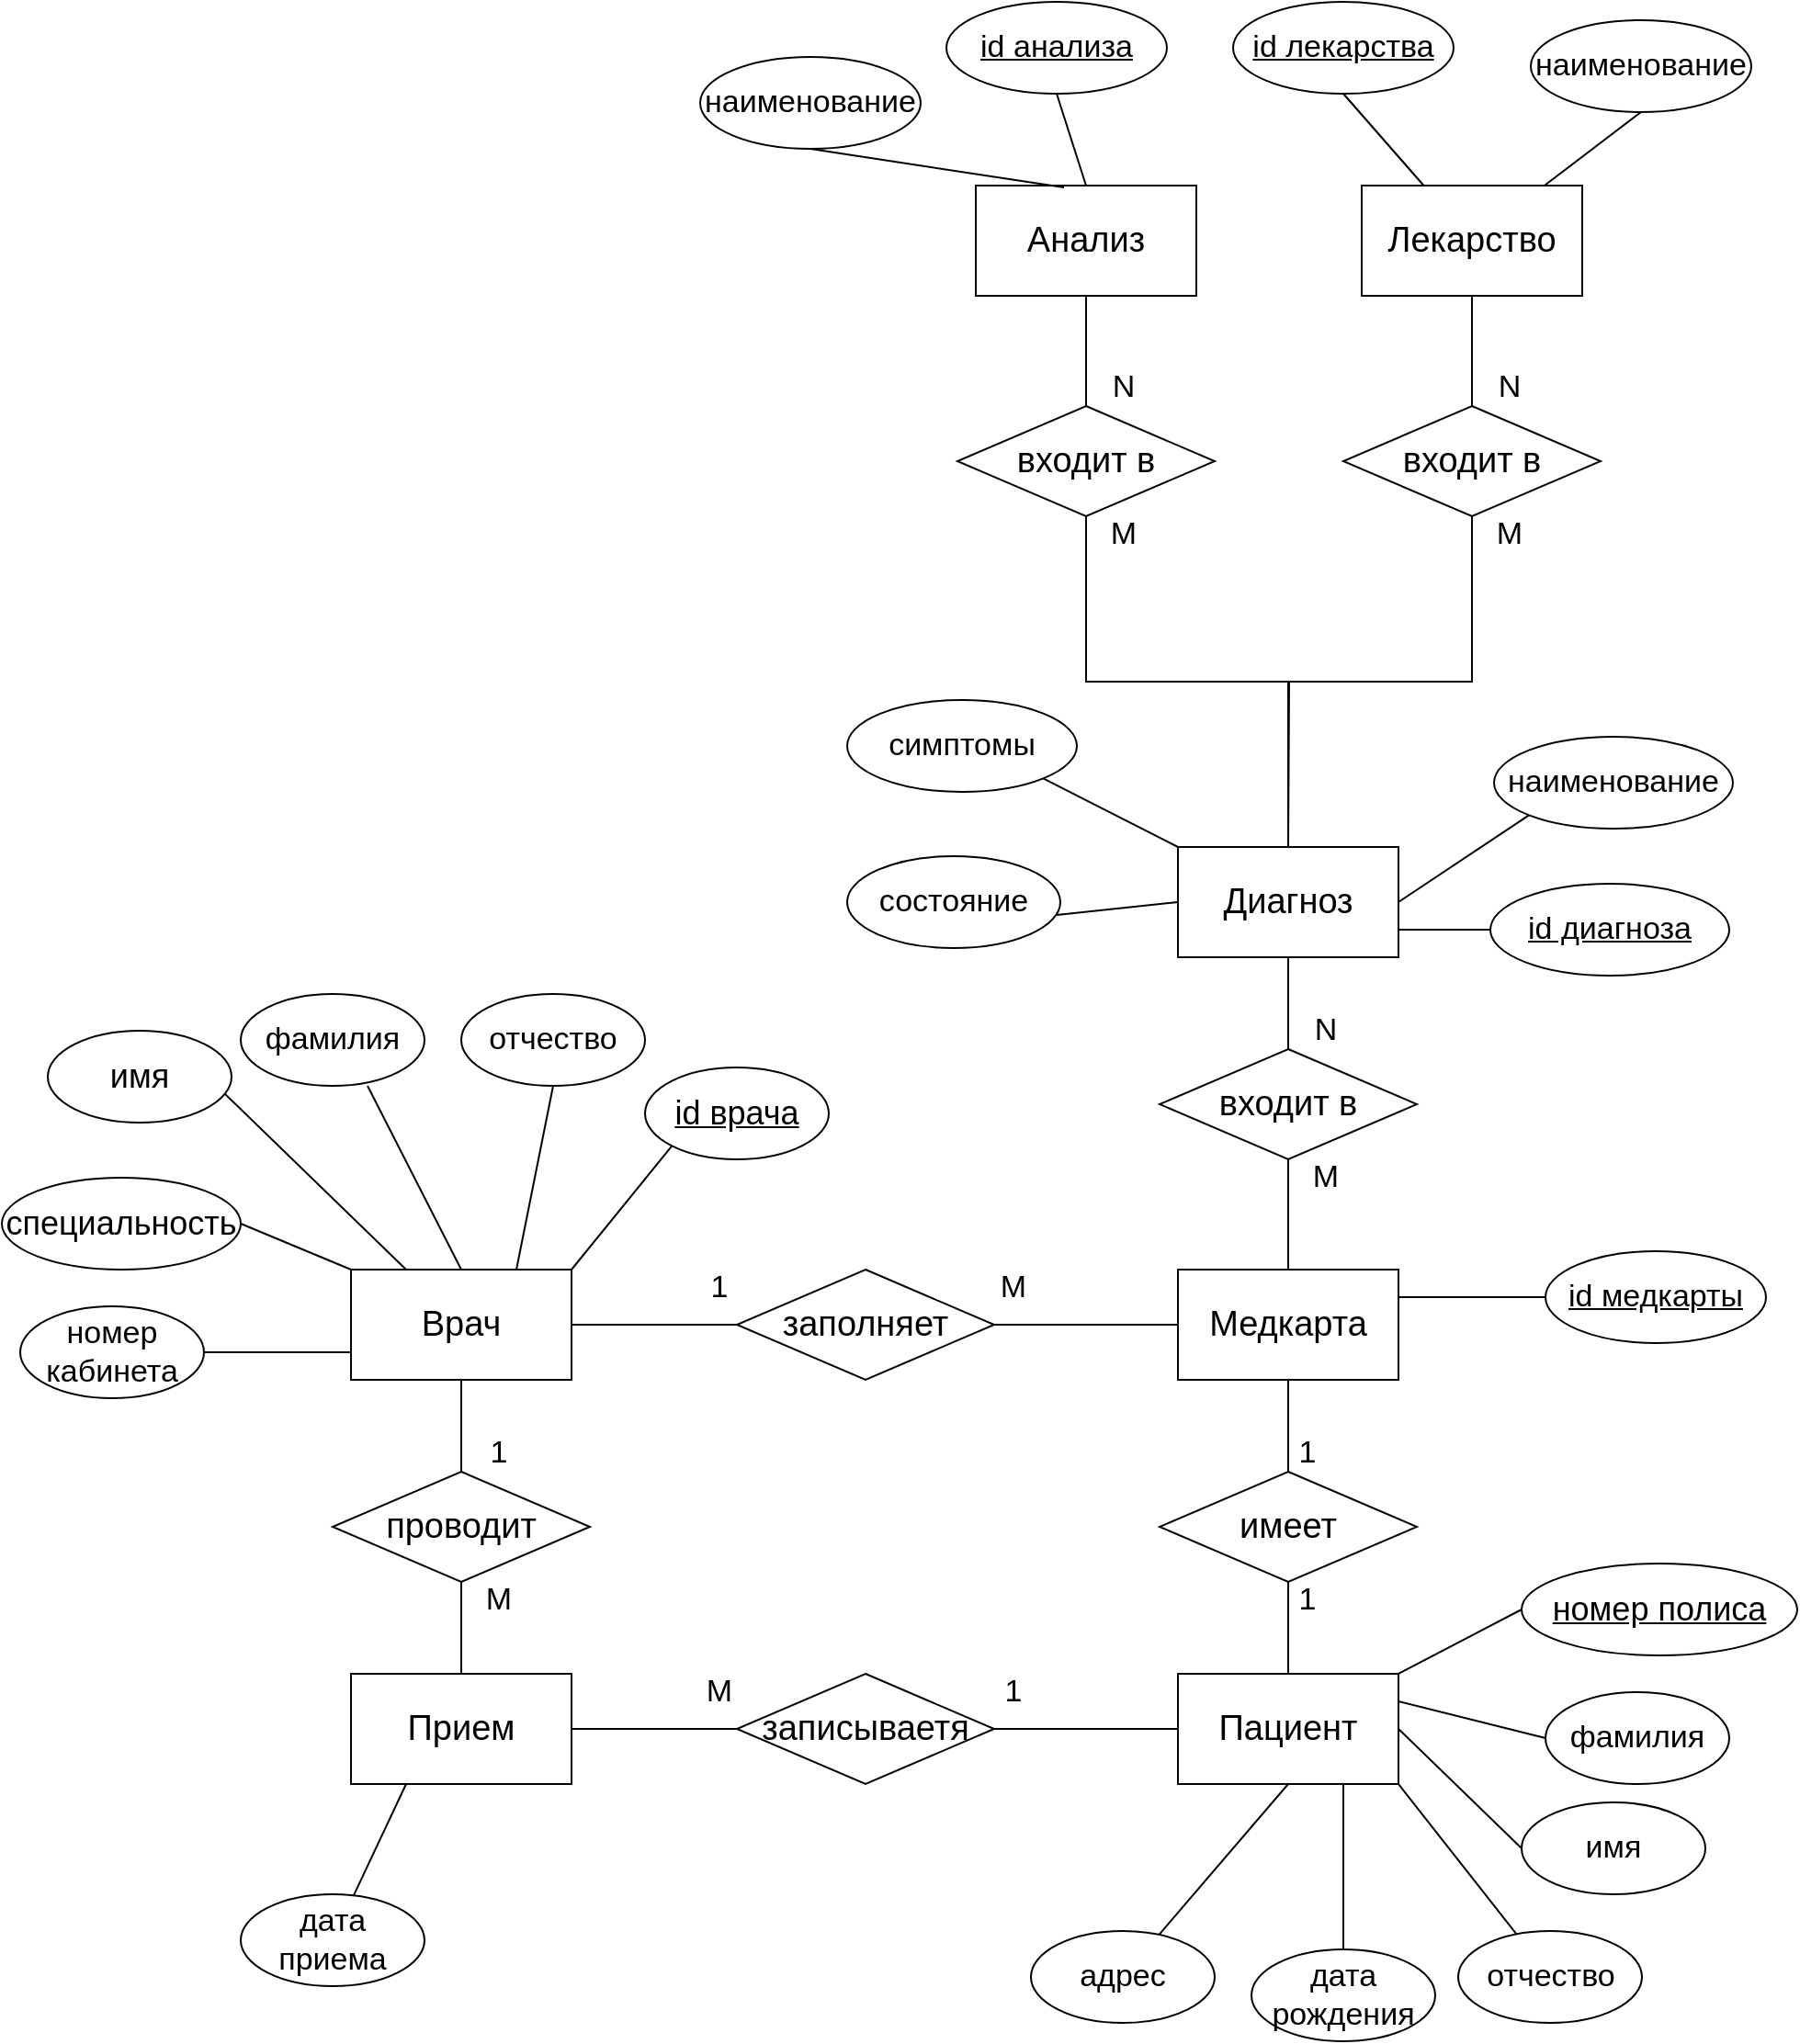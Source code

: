 <mxfile version="19.0.3" type="github">
  <diagram id="A-bD-lrb0nkUmP1ru2k7" name="Page-1">
    <mxGraphModel dx="1609" dy="1818" grid="1" gridSize="10" guides="1" tooltips="1" connect="1" arrows="1" fold="1" page="1" pageScale="1" pageWidth="827" pageHeight="1169" math="0" shadow="0">
      <root>
        <mxCell id="0" />
        <mxCell id="1" parent="0" />
        <mxCell id="VRgXYeL4SBqcp2DiVpUN-22" style="rounded=0;orthogonalLoop=1;jettySize=auto;html=1;exitX=0;exitY=0.75;exitDx=0;exitDy=0;entryX=1;entryY=0.5;entryDx=0;entryDy=0;fontSize=17;endArrow=none;endFill=0;" parent="1" source="VRgXYeL4SBqcp2DiVpUN-1" target="VRgXYeL4SBqcp2DiVpUN-20" edge="1">
          <mxGeometry relative="1" as="geometry" />
        </mxCell>
        <mxCell id="VRgXYeL4SBqcp2DiVpUN-23" style="edgeStyle=none;rounded=0;orthogonalLoop=1;jettySize=auto;html=1;exitX=0;exitY=0;exitDx=0;exitDy=0;entryX=1;entryY=0.5;entryDx=0;entryDy=0;fontSize=17;endArrow=none;endFill=0;" parent="1" source="VRgXYeL4SBqcp2DiVpUN-1" target="VRgXYeL4SBqcp2DiVpUN-21" edge="1">
          <mxGeometry relative="1" as="geometry" />
        </mxCell>
        <mxCell id="VRgXYeL4SBqcp2DiVpUN-24" style="edgeStyle=none;rounded=0;orthogonalLoop=1;jettySize=auto;html=1;exitX=0.25;exitY=0;exitDx=0;exitDy=0;entryX=0.96;entryY=0.68;entryDx=0;entryDy=0;entryPerimeter=0;fontSize=17;endArrow=none;endFill=0;" parent="1" source="VRgXYeL4SBqcp2DiVpUN-1" target="VRgXYeL4SBqcp2DiVpUN-18" edge="1">
          <mxGeometry relative="1" as="geometry" />
        </mxCell>
        <mxCell id="VRgXYeL4SBqcp2DiVpUN-25" style="edgeStyle=none;rounded=0;orthogonalLoop=1;jettySize=auto;html=1;exitX=0.5;exitY=0;exitDx=0;exitDy=0;entryX=0.69;entryY=1;entryDx=0;entryDy=0;entryPerimeter=0;fontSize=17;endArrow=none;endFill=0;" parent="1" source="VRgXYeL4SBqcp2DiVpUN-1" target="VRgXYeL4SBqcp2DiVpUN-17" edge="1">
          <mxGeometry relative="1" as="geometry" />
        </mxCell>
        <mxCell id="VRgXYeL4SBqcp2DiVpUN-26" style="edgeStyle=none;rounded=0;orthogonalLoop=1;jettySize=auto;html=1;exitX=0.75;exitY=0;exitDx=0;exitDy=0;entryX=0.5;entryY=1;entryDx=0;entryDy=0;fontSize=17;endArrow=none;endFill=0;" parent="1" source="VRgXYeL4SBqcp2DiVpUN-1" target="VRgXYeL4SBqcp2DiVpUN-19" edge="1">
          <mxGeometry relative="1" as="geometry" />
        </mxCell>
        <mxCell id="VRgXYeL4SBqcp2DiVpUN-1" value="&lt;font style=&quot;font-size: 19px;&quot;&gt;Врач&lt;/font&gt;" style="rounded=0;whiteSpace=wrap;html=1;fontSize=19;" parent="1" vertex="1">
          <mxGeometry x="90" y="120" width="120" height="60" as="geometry" />
        </mxCell>
        <mxCell id="VRgXYeL4SBqcp2DiVpUN-11" value="1" style="edgeStyle=orthogonalEdgeStyle;rounded=0;orthogonalLoop=1;jettySize=auto;html=1;exitX=0.5;exitY=1;exitDx=0;exitDy=0;fontSize=17;endArrow=none;endFill=0;" parent="1" source="VRgXYeL4SBqcp2DiVpUN-2" target="VRgXYeL4SBqcp2DiVpUN-6" edge="1">
          <mxGeometry x="0.6" y="10" relative="1" as="geometry">
            <mxPoint as="offset" />
          </mxGeometry>
        </mxCell>
        <mxCell id="VRgXYeL4SBqcp2DiVpUN-32" style="edgeStyle=none;rounded=0;orthogonalLoop=1;jettySize=auto;html=1;exitX=1;exitY=0.25;exitDx=0;exitDy=0;entryX=0;entryY=0.5;entryDx=0;entryDy=0;fontSize=17;endArrow=none;endFill=0;" parent="1" source="VRgXYeL4SBqcp2DiVpUN-2" target="VRgXYeL4SBqcp2DiVpUN-29" edge="1">
          <mxGeometry relative="1" as="geometry" />
        </mxCell>
        <mxCell id="VRgXYeL4SBqcp2DiVpUN-2" value="&lt;font style=&quot;font-size: 19px;&quot;&gt;Медкарта&lt;/font&gt;" style="rounded=0;whiteSpace=wrap;html=1;fontSize=19;" parent="1" vertex="1">
          <mxGeometry x="540" y="120" width="120" height="60" as="geometry" />
        </mxCell>
        <mxCell id="VRgXYeL4SBqcp2DiVpUN-13" value="1" style="edgeStyle=orthogonalEdgeStyle;rounded=0;orthogonalLoop=1;jettySize=auto;html=1;exitX=0;exitY=0.5;exitDx=0;exitDy=0;entryX=1;entryY=0.5;entryDx=0;entryDy=0;fontSize=17;endArrow=none;endFill=0;" parent="1" source="VRgXYeL4SBqcp2DiVpUN-3" target="VRgXYeL4SBqcp2DiVpUN-7" edge="1">
          <mxGeometry x="0.8" y="-20" relative="1" as="geometry">
            <mxPoint as="offset" />
          </mxGeometry>
        </mxCell>
        <mxCell id="VRgXYeL4SBqcp2DiVpUN-39" style="edgeStyle=none;rounded=0;orthogonalLoop=1;jettySize=auto;html=1;exitX=1;exitY=0.25;exitDx=0;exitDy=0;entryX=0;entryY=0.5;entryDx=0;entryDy=0;fontSize=17;endArrow=none;endFill=0;" parent="1" source="VRgXYeL4SBqcp2DiVpUN-3" target="VRgXYeL4SBqcp2DiVpUN-34" edge="1">
          <mxGeometry relative="1" as="geometry" />
        </mxCell>
        <mxCell id="VRgXYeL4SBqcp2DiVpUN-40" style="edgeStyle=none;rounded=0;orthogonalLoop=1;jettySize=auto;html=1;exitX=1;exitY=0.5;exitDx=0;exitDy=0;entryX=0;entryY=0.5;entryDx=0;entryDy=0;fontSize=17;endArrow=none;endFill=0;" parent="1" source="VRgXYeL4SBqcp2DiVpUN-3" target="VRgXYeL4SBqcp2DiVpUN-35" edge="1">
          <mxGeometry relative="1" as="geometry" />
        </mxCell>
        <mxCell id="VRgXYeL4SBqcp2DiVpUN-41" style="edgeStyle=none;rounded=0;orthogonalLoop=1;jettySize=auto;html=1;exitX=1;exitY=1;exitDx=0;exitDy=0;fontSize=17;endArrow=none;endFill=0;" parent="1" source="VRgXYeL4SBqcp2DiVpUN-3" target="VRgXYeL4SBqcp2DiVpUN-36" edge="1">
          <mxGeometry relative="1" as="geometry" />
        </mxCell>
        <mxCell id="VRgXYeL4SBqcp2DiVpUN-42" style="edgeStyle=none;rounded=0;orthogonalLoop=1;jettySize=auto;html=1;exitX=0.75;exitY=1;exitDx=0;exitDy=0;entryX=0.5;entryY=0;entryDx=0;entryDy=0;fontSize=17;endArrow=none;endFill=0;" parent="1" source="VRgXYeL4SBqcp2DiVpUN-3" target="VRgXYeL4SBqcp2DiVpUN-38" edge="1">
          <mxGeometry relative="1" as="geometry" />
        </mxCell>
        <mxCell id="VRgXYeL4SBqcp2DiVpUN-43" style="edgeStyle=none;rounded=0;orthogonalLoop=1;jettySize=auto;html=1;exitX=0.5;exitY=1;exitDx=0;exitDy=0;fontSize=17;endArrow=none;endFill=0;" parent="1" source="VRgXYeL4SBqcp2DiVpUN-3" target="VRgXYeL4SBqcp2DiVpUN-37" edge="1">
          <mxGeometry relative="1" as="geometry" />
        </mxCell>
        <mxCell id="VRgXYeL4SBqcp2DiVpUN-3" value="&lt;font style=&quot;font-size: 19px;&quot;&gt;Пациент&lt;/font&gt;" style="rounded=0;whiteSpace=wrap;html=1;fontSize=19;" parent="1" vertex="1">
          <mxGeometry x="540" y="340" width="120" height="60" as="geometry" />
        </mxCell>
        <mxCell id="VRgXYeL4SBqcp2DiVpUN-15" value="M" style="edgeStyle=orthogonalEdgeStyle;rounded=0;orthogonalLoop=1;jettySize=auto;html=1;exitX=0.5;exitY=0;exitDx=0;exitDy=0;fontSize=17;endArrow=none;endFill=0;entryX=0.5;entryY=1;entryDx=0;entryDy=0;" parent="1" source="VRgXYeL4SBqcp2DiVpUN-4" target="VRgXYeL4SBqcp2DiVpUN-8" edge="1">
          <mxGeometry x="0.6" y="-20" relative="1" as="geometry">
            <mxPoint x="140" y="300" as="targetPoint" />
            <mxPoint as="offset" />
          </mxGeometry>
        </mxCell>
        <mxCell id="VRgXYeL4SBqcp2DiVpUN-46" style="edgeStyle=none;rounded=0;orthogonalLoop=1;jettySize=auto;html=1;exitX=0.25;exitY=1;exitDx=0;exitDy=0;fontSize=17;endArrow=none;endFill=0;" parent="1" source="VRgXYeL4SBqcp2DiVpUN-4" target="VRgXYeL4SBqcp2DiVpUN-44" edge="1">
          <mxGeometry relative="1" as="geometry" />
        </mxCell>
        <mxCell id="VRgXYeL4SBqcp2DiVpUN-4" value="&lt;font style=&quot;font-size: 19px;&quot;&gt;Прием&lt;/font&gt;" style="rounded=0;whiteSpace=wrap;html=1;fontSize=19;" parent="1" vertex="1">
          <mxGeometry x="90" y="340" width="120" height="60" as="geometry" />
        </mxCell>
        <mxCell id="VRgXYeL4SBqcp2DiVpUN-10" value="M" style="edgeStyle=orthogonalEdgeStyle;rounded=0;orthogonalLoop=1;jettySize=auto;html=1;exitX=1;exitY=0.5;exitDx=0;exitDy=0;entryX=0;entryY=0.5;entryDx=0;entryDy=0;fontSize=17;endArrow=none;endFill=0;" parent="1" source="VRgXYeL4SBqcp2DiVpUN-5" target="VRgXYeL4SBqcp2DiVpUN-2" edge="1">
          <mxGeometry x="-0.8" y="20" relative="1" as="geometry">
            <Array as="points">
              <mxPoint x="490" y="150" />
              <mxPoint x="490" y="150" />
            </Array>
            <mxPoint as="offset" />
          </mxGeometry>
        </mxCell>
        <mxCell id="VRgXYeL4SBqcp2DiVpUN-5" value="заполняет" style="rhombus;whiteSpace=wrap;html=1;fontSize=19;" parent="1" vertex="1">
          <mxGeometry x="300" y="120" width="140" height="60" as="geometry" />
        </mxCell>
        <mxCell id="VRgXYeL4SBqcp2DiVpUN-12" value="1" style="edgeStyle=orthogonalEdgeStyle;rounded=0;orthogonalLoop=1;jettySize=auto;html=1;exitX=0.5;exitY=1;exitDx=0;exitDy=0;entryX=0.5;entryY=0;entryDx=0;entryDy=0;fontSize=17;endArrow=none;endFill=0;" parent="1" source="VRgXYeL4SBqcp2DiVpUN-6" target="VRgXYeL4SBqcp2DiVpUN-3" edge="1">
          <mxGeometry x="-0.6" y="10" relative="1" as="geometry">
            <mxPoint as="offset" />
          </mxGeometry>
        </mxCell>
        <mxCell id="VRgXYeL4SBqcp2DiVpUN-6" value="имеет" style="rhombus;whiteSpace=wrap;html=1;fontSize=19;" parent="1" vertex="1">
          <mxGeometry x="530" y="230" width="140" height="60" as="geometry" />
        </mxCell>
        <mxCell id="VRgXYeL4SBqcp2DiVpUN-14" value="M" style="edgeStyle=orthogonalEdgeStyle;rounded=0;orthogonalLoop=1;jettySize=auto;html=1;exitX=0;exitY=0.5;exitDx=0;exitDy=0;entryX=1;entryY=0.5;entryDx=0;entryDy=0;fontSize=17;endArrow=none;endFill=0;" parent="1" source="VRgXYeL4SBqcp2DiVpUN-7" target="VRgXYeL4SBqcp2DiVpUN-4" edge="1">
          <mxGeometry x="-0.778" y="-20" relative="1" as="geometry">
            <mxPoint as="offset" />
          </mxGeometry>
        </mxCell>
        <mxCell id="VRgXYeL4SBqcp2DiVpUN-7" value="записываетя" style="rhombus;whiteSpace=wrap;html=1;fontSize=19;" parent="1" vertex="1">
          <mxGeometry x="300" y="340" width="140" height="60" as="geometry" />
        </mxCell>
        <mxCell id="VRgXYeL4SBqcp2DiVpUN-16" value="1" style="edgeStyle=orthogonalEdgeStyle;rounded=0;orthogonalLoop=1;jettySize=auto;html=1;exitX=0.5;exitY=0;exitDx=0;exitDy=0;entryX=0.5;entryY=1;entryDx=0;entryDy=0;fontSize=17;endArrow=none;endFill=0;" parent="1" source="VRgXYeL4SBqcp2DiVpUN-8" target="VRgXYeL4SBqcp2DiVpUN-1" edge="1">
          <mxGeometry x="-0.6" y="-20" relative="1" as="geometry">
            <mxPoint as="offset" />
          </mxGeometry>
        </mxCell>
        <mxCell id="VRgXYeL4SBqcp2DiVpUN-8" value="&lt;font style=&quot;font-size: 19px;&quot;&gt;проводит&lt;/font&gt;" style="rhombus;whiteSpace=wrap;html=1;fontSize=19;" parent="1" vertex="1">
          <mxGeometry x="80" y="230" width="140" height="60" as="geometry" />
        </mxCell>
        <mxCell id="VRgXYeL4SBqcp2DiVpUN-9" value="1" style="endArrow=none;html=1;rounded=0;fontSize=17;exitX=1;exitY=0.5;exitDx=0;exitDy=0;entryX=0;entryY=0.5;entryDx=0;entryDy=0;" parent="1" source="VRgXYeL4SBqcp2DiVpUN-1" target="VRgXYeL4SBqcp2DiVpUN-5" edge="1">
          <mxGeometry x="0.778" y="20" width="50" height="50" relative="1" as="geometry">
            <mxPoint x="280" y="280" as="sourcePoint" />
            <mxPoint x="330" y="230" as="targetPoint" />
            <Array as="points">
              <mxPoint x="270" y="150" />
            </Array>
            <mxPoint as="offset" />
          </mxGeometry>
        </mxCell>
        <mxCell id="VRgXYeL4SBqcp2DiVpUN-17" value="фамилия" style="ellipse;whiteSpace=wrap;html=1;fontSize=17;" parent="1" vertex="1">
          <mxGeometry x="30" y="-30" width="100" height="50" as="geometry" />
        </mxCell>
        <mxCell id="VRgXYeL4SBqcp2DiVpUN-18" value="имя" style="ellipse;whiteSpace=wrap;html=1;fontSize=18;" parent="1" vertex="1">
          <mxGeometry x="-75" y="-10" width="100" height="50" as="geometry" />
        </mxCell>
        <mxCell id="VRgXYeL4SBqcp2DiVpUN-19" value="отчество" style="ellipse;whiteSpace=wrap;html=1;fontSize=17;" parent="1" vertex="1">
          <mxGeometry x="150" y="-30" width="100" height="50" as="geometry" />
        </mxCell>
        <mxCell id="VRgXYeL4SBqcp2DiVpUN-20" value="номер кабинета" style="ellipse;whiteSpace=wrap;html=1;fontSize=17;" parent="1" vertex="1">
          <mxGeometry x="-90" y="140" width="100" height="50" as="geometry" />
        </mxCell>
        <mxCell id="VRgXYeL4SBqcp2DiVpUN-21" value="специальность" style="ellipse;whiteSpace=wrap;html=1;fontSize=18;" parent="1" vertex="1">
          <mxGeometry x="-100" y="70" width="130" height="50" as="geometry" />
        </mxCell>
        <mxCell id="VRgXYeL4SBqcp2DiVpUN-29" value="&lt;u&gt;id медкарты&lt;/u&gt;" style="ellipse;whiteSpace=wrap;html=1;fontSize=17;" parent="1" vertex="1">
          <mxGeometry x="740" y="110" width="120" height="50" as="geometry" />
        </mxCell>
        <mxCell id="VRgXYeL4SBqcp2DiVpUN-34" value="фамилия" style="ellipse;whiteSpace=wrap;html=1;fontSize=17;" parent="1" vertex="1">
          <mxGeometry x="740" y="350" width="100" height="50" as="geometry" />
        </mxCell>
        <mxCell id="VRgXYeL4SBqcp2DiVpUN-35" value="имя" style="ellipse;whiteSpace=wrap;html=1;fontSize=17;" parent="1" vertex="1">
          <mxGeometry x="727" y="410" width="100" height="50" as="geometry" />
        </mxCell>
        <mxCell id="VRgXYeL4SBqcp2DiVpUN-36" value="отчество" style="ellipse;whiteSpace=wrap;html=1;fontSize=17;" parent="1" vertex="1">
          <mxGeometry x="692.5" y="480" width="100" height="50" as="geometry" />
        </mxCell>
        <mxCell id="VRgXYeL4SBqcp2DiVpUN-37" value="адрес" style="ellipse;whiteSpace=wrap;html=1;fontSize=17;" parent="1" vertex="1">
          <mxGeometry x="460" y="480" width="100" height="50" as="geometry" />
        </mxCell>
        <mxCell id="VRgXYeL4SBqcp2DiVpUN-38" value="дата рождения" style="ellipse;whiteSpace=wrap;html=1;fontSize=17;" parent="1" vertex="1">
          <mxGeometry x="580" y="490" width="100" height="50" as="geometry" />
        </mxCell>
        <mxCell id="VRgXYeL4SBqcp2DiVpUN-44" value="дата приема" style="ellipse;whiteSpace=wrap;html=1;fontSize=17;" parent="1" vertex="1">
          <mxGeometry x="30" y="460" width="100" height="50" as="geometry" />
        </mxCell>
        <mxCell id="joG3ZNDjvbhKYUcJIZpY-2" value="входит в" style="rhombus;whiteSpace=wrap;html=1;fontSize=19;" vertex="1" parent="1">
          <mxGeometry x="530" width="140" height="60" as="geometry" />
        </mxCell>
        <mxCell id="joG3ZNDjvbhKYUcJIZpY-5" value="&lt;span style=&quot;font-size: 17px;&quot;&gt;N&lt;br&gt;&lt;/span&gt;" style="edgeStyle=orthogonalEdgeStyle;rounded=0;orthogonalLoop=1;jettySize=auto;html=1;exitX=0.5;exitY=1;exitDx=0;exitDy=0;entryX=0.5;entryY=0;entryDx=0;entryDy=0;endArrow=none;endFill=0;" edge="1" parent="1" source="joG3ZNDjvbhKYUcJIZpY-4" target="joG3ZNDjvbhKYUcJIZpY-2">
          <mxGeometry x="0.6" y="20" relative="1" as="geometry">
            <mxPoint as="offset" />
          </mxGeometry>
        </mxCell>
        <mxCell id="joG3ZNDjvbhKYUcJIZpY-15" style="rounded=0;orthogonalLoop=1;jettySize=auto;html=1;exitX=0;exitY=0.5;exitDx=0;exitDy=0;entryX=0.983;entryY=0.64;entryDx=0;entryDy=0;entryPerimeter=0;fontSize=17;endArrow=none;endFill=0;" edge="1" parent="1" source="joG3ZNDjvbhKYUcJIZpY-4" target="joG3ZNDjvbhKYUcJIZpY-14">
          <mxGeometry relative="1" as="geometry" />
        </mxCell>
        <mxCell id="joG3ZNDjvbhKYUcJIZpY-4" value="Диагноз" style="rounded=0;whiteSpace=wrap;html=1;fontSize=19;" vertex="1" parent="1">
          <mxGeometry x="540" y="-110" width="120" height="60" as="geometry" />
        </mxCell>
        <mxCell id="joG3ZNDjvbhKYUcJIZpY-7" value="M" style="edgeStyle=orthogonalEdgeStyle;rounded=0;orthogonalLoop=1;jettySize=auto;html=1;entryX=0.5;entryY=0;entryDx=0;entryDy=0;fontSize=17;endArrow=none;endFill=0;exitX=0.5;exitY=1;exitDx=0;exitDy=0;" edge="1" parent="1" source="joG3ZNDjvbhKYUcJIZpY-2" target="VRgXYeL4SBqcp2DiVpUN-2">
          <mxGeometry x="-0.667" y="20" relative="1" as="geometry">
            <Array as="points">
              <mxPoint x="600" y="80" />
              <mxPoint x="600" y="80" />
            </Array>
            <mxPoint as="offset" />
            <mxPoint x="750" y="60" as="sourcePoint" />
            <mxPoint x="510" y="40" as="targetPoint" />
          </mxGeometry>
        </mxCell>
        <mxCell id="joG3ZNDjvbhKYUcJIZpY-20" style="edgeStyle=none;rounded=0;orthogonalLoop=1;jettySize=auto;html=1;exitX=0;exitY=1;exitDx=0;exitDy=0;entryX=1;entryY=0.5;entryDx=0;entryDy=0;fontSize=17;endArrow=none;endFill=0;" edge="1" parent="1" source="joG3ZNDjvbhKYUcJIZpY-8" target="joG3ZNDjvbhKYUcJIZpY-4">
          <mxGeometry relative="1" as="geometry" />
        </mxCell>
        <mxCell id="joG3ZNDjvbhKYUcJIZpY-8" value="наименование" style="ellipse;whiteSpace=wrap;html=1;fontSize=17;" vertex="1" parent="1">
          <mxGeometry x="712" y="-170" width="130" height="50" as="geometry" />
        </mxCell>
        <mxCell id="joG3ZNDjvbhKYUcJIZpY-19" style="edgeStyle=none;rounded=0;orthogonalLoop=1;jettySize=auto;html=1;exitX=1;exitY=1;exitDx=0;exitDy=0;entryX=0;entryY=0;entryDx=0;entryDy=0;fontSize=17;endArrow=none;endFill=0;" edge="1" parent="1" source="joG3ZNDjvbhKYUcJIZpY-9" target="joG3ZNDjvbhKYUcJIZpY-4">
          <mxGeometry relative="1" as="geometry" />
        </mxCell>
        <mxCell id="joG3ZNDjvbhKYUcJIZpY-9" value="симптомы" style="ellipse;whiteSpace=wrap;html=1;fontSize=17;" vertex="1" parent="1">
          <mxGeometry x="360" y="-190" width="125" height="50" as="geometry" />
        </mxCell>
        <mxCell id="joG3ZNDjvbhKYUcJIZpY-14" value="состояние" style="ellipse;whiteSpace=wrap;html=1;fontSize=17;" vertex="1" parent="1">
          <mxGeometry x="360" y="-105" width="116" height="50" as="geometry" />
        </mxCell>
        <mxCell id="joG3ZNDjvbhKYUcJIZpY-22" style="edgeStyle=none;rounded=0;orthogonalLoop=1;jettySize=auto;html=1;exitX=0;exitY=0.5;exitDx=0;exitDy=0;entryX=1;entryY=0;entryDx=0;entryDy=0;fontSize=17;endArrow=none;endFill=0;" edge="1" parent="1" source="joG3ZNDjvbhKYUcJIZpY-21" target="VRgXYeL4SBqcp2DiVpUN-3">
          <mxGeometry relative="1" as="geometry" />
        </mxCell>
        <mxCell id="joG3ZNDjvbhKYUcJIZpY-21" value="&lt;u style=&quot;&quot;&gt;номер полиса&lt;/u&gt;" style="ellipse;whiteSpace=wrap;html=1;fontSize=18;" vertex="1" parent="1">
          <mxGeometry x="727" y="280" width="150" height="50" as="geometry" />
        </mxCell>
        <mxCell id="joG3ZNDjvbhKYUcJIZpY-24" style="edgeStyle=none;rounded=0;orthogonalLoop=1;jettySize=auto;html=1;exitX=0;exitY=1;exitDx=0;exitDy=0;entryX=1;entryY=0;entryDx=0;entryDy=0;fontSize=17;endArrow=none;endFill=0;" edge="1" parent="1" source="joG3ZNDjvbhKYUcJIZpY-23" target="VRgXYeL4SBqcp2DiVpUN-1">
          <mxGeometry relative="1" as="geometry" />
        </mxCell>
        <mxCell id="joG3ZNDjvbhKYUcJIZpY-23" value="&lt;u&gt;id врача&lt;/u&gt;" style="ellipse;whiteSpace=wrap;html=1;fontSize=18;" vertex="1" parent="1">
          <mxGeometry x="250" y="10" width="100" height="50" as="geometry" />
        </mxCell>
        <mxCell id="joG3ZNDjvbhKYUcJIZpY-26" style="edgeStyle=none;rounded=0;orthogonalLoop=1;jettySize=auto;html=1;exitX=0;exitY=0.5;exitDx=0;exitDy=0;entryX=1;entryY=0.75;entryDx=0;entryDy=0;fontSize=17;endArrow=none;endFill=0;" edge="1" parent="1" source="joG3ZNDjvbhKYUcJIZpY-25" target="joG3ZNDjvbhKYUcJIZpY-4">
          <mxGeometry relative="1" as="geometry" />
        </mxCell>
        <mxCell id="joG3ZNDjvbhKYUcJIZpY-25" value="&lt;u&gt;id диагноза&lt;/u&gt;" style="ellipse;whiteSpace=wrap;html=1;fontSize=17;" vertex="1" parent="1">
          <mxGeometry x="710" y="-90" width="130" height="50" as="geometry" />
        </mxCell>
        <mxCell id="joG3ZNDjvbhKYUcJIZpY-34" style="edgeStyle=orthogonalEdgeStyle;rounded=0;orthogonalLoop=1;jettySize=auto;html=1;exitX=0.5;exitY=1;exitDx=0;exitDy=0;entryX=0.5;entryY=0;entryDx=0;entryDy=0;fontSize=17;endArrow=none;endFill=0;" edge="1" parent="1" source="joG3ZNDjvbhKYUcJIZpY-27" target="joG3ZNDjvbhKYUcJIZpY-4">
          <mxGeometry relative="1" as="geometry" />
        </mxCell>
        <mxCell id="joG3ZNDjvbhKYUcJIZpY-45" value="M" style="edgeLabel;html=1;align=center;verticalAlign=middle;resizable=0;points=[];fontSize=17;" vertex="1" connectable="0" parent="joG3ZNDjvbhKYUcJIZpY-34">
          <mxGeometry x="-0.836" y="1" relative="1" as="geometry">
            <mxPoint x="19" y="-13" as="offset" />
          </mxGeometry>
        </mxCell>
        <mxCell id="joG3ZNDjvbhKYUcJIZpY-27" value="входит в" style="rhombus;whiteSpace=wrap;html=1;fontSize=19;" vertex="1" parent="1">
          <mxGeometry x="630" y="-350" width="140" height="60" as="geometry" />
        </mxCell>
        <mxCell id="joG3ZNDjvbhKYUcJIZpY-35" style="edgeStyle=orthogonalEdgeStyle;rounded=0;orthogonalLoop=1;jettySize=auto;html=1;exitX=0.5;exitY=1;exitDx=0;exitDy=0;fontSize=17;endArrow=none;endFill=0;" edge="1" parent="1" source="joG3ZNDjvbhKYUcJIZpY-28">
          <mxGeometry relative="1" as="geometry">
            <mxPoint x="600" y="-110" as="targetPoint" />
          </mxGeometry>
        </mxCell>
        <mxCell id="joG3ZNDjvbhKYUcJIZpY-44" value="M" style="edgeLabel;html=1;align=center;verticalAlign=middle;resizable=0;points=[];fontSize=17;" vertex="1" connectable="0" parent="joG3ZNDjvbhKYUcJIZpY-35">
          <mxGeometry x="-0.835" relative="1" as="geometry">
            <mxPoint x="20" y="-14" as="offset" />
          </mxGeometry>
        </mxCell>
        <mxCell id="joG3ZNDjvbhKYUcJIZpY-28" value="входит в" style="rhombus;whiteSpace=wrap;html=1;fontSize=19;" vertex="1" parent="1">
          <mxGeometry x="420" y="-350" width="140" height="60" as="geometry" />
        </mxCell>
        <mxCell id="joG3ZNDjvbhKYUcJIZpY-33" value="N" style="edgeStyle=none;rounded=0;orthogonalLoop=1;jettySize=auto;html=1;exitX=0.5;exitY=1;exitDx=0;exitDy=0;entryX=0.5;entryY=0;entryDx=0;entryDy=0;fontSize=17;endArrow=none;endFill=0;" edge="1" parent="1" source="joG3ZNDjvbhKYUcJIZpY-30" target="joG3ZNDjvbhKYUcJIZpY-28">
          <mxGeometry x="0.667" y="20" relative="1" as="geometry">
            <mxPoint as="offset" />
          </mxGeometry>
        </mxCell>
        <mxCell id="joG3ZNDjvbhKYUcJIZpY-30" value="Анализ" style="rounded=0;whiteSpace=wrap;html=1;fontSize=19;" vertex="1" parent="1">
          <mxGeometry x="430" y="-470" width="120" height="60" as="geometry" />
        </mxCell>
        <mxCell id="joG3ZNDjvbhKYUcJIZpY-32" value="N" style="edgeStyle=none;rounded=0;orthogonalLoop=1;jettySize=auto;html=1;exitX=0.5;exitY=1;exitDx=0;exitDy=0;entryX=0.5;entryY=0;entryDx=0;entryDy=0;fontSize=17;endArrow=none;endFill=0;" edge="1" parent="1" source="joG3ZNDjvbhKYUcJIZpY-31" target="joG3ZNDjvbhKYUcJIZpY-27">
          <mxGeometry x="0.667" y="20" relative="1" as="geometry">
            <mxPoint as="offset" />
          </mxGeometry>
        </mxCell>
        <mxCell id="joG3ZNDjvbhKYUcJIZpY-31" value="Лекарство" style="rounded=0;whiteSpace=wrap;html=1;fontSize=19;" vertex="1" parent="1">
          <mxGeometry x="640" y="-470" width="120" height="60" as="geometry" />
        </mxCell>
        <mxCell id="joG3ZNDjvbhKYUcJIZpY-39" style="edgeStyle=none;rounded=0;orthogonalLoop=1;jettySize=auto;html=1;exitX=0.5;exitY=1;exitDx=0;exitDy=0;entryX=0.4;entryY=0.017;entryDx=0;entryDy=0;entryPerimeter=0;fontSize=17;endArrow=none;endFill=0;" edge="1" parent="1" source="joG3ZNDjvbhKYUcJIZpY-36" target="joG3ZNDjvbhKYUcJIZpY-30">
          <mxGeometry relative="1" as="geometry" />
        </mxCell>
        <mxCell id="joG3ZNDjvbhKYUcJIZpY-36" value="наименование" style="ellipse;whiteSpace=wrap;html=1;fontSize=17;" vertex="1" parent="1">
          <mxGeometry x="280" y="-540" width="120" height="50" as="geometry" />
        </mxCell>
        <mxCell id="joG3ZNDjvbhKYUcJIZpY-38" style="rounded=0;orthogonalLoop=1;jettySize=auto;html=1;exitX=0.5;exitY=1;exitDx=0;exitDy=0;entryX=0.5;entryY=0;entryDx=0;entryDy=0;fontSize=17;endArrow=none;endFill=0;" edge="1" parent="1" source="joG3ZNDjvbhKYUcJIZpY-37" target="joG3ZNDjvbhKYUcJIZpY-30">
          <mxGeometry relative="1" as="geometry" />
        </mxCell>
        <mxCell id="joG3ZNDjvbhKYUcJIZpY-37" value="&lt;u&gt;id анализа&lt;/u&gt;" style="ellipse;whiteSpace=wrap;html=1;fontSize=17;" vertex="1" parent="1">
          <mxGeometry x="414" y="-570" width="120" height="50" as="geometry" />
        </mxCell>
        <mxCell id="joG3ZNDjvbhKYUcJIZpY-43" style="edgeStyle=none;rounded=0;orthogonalLoop=1;jettySize=auto;html=1;exitX=0.5;exitY=1;exitDx=0;exitDy=0;fontSize=17;endArrow=none;endFill=0;" edge="1" parent="1" source="joG3ZNDjvbhKYUcJIZpY-40" target="joG3ZNDjvbhKYUcJIZpY-31">
          <mxGeometry relative="1" as="geometry" />
        </mxCell>
        <mxCell id="joG3ZNDjvbhKYUcJIZpY-40" value="наименование" style="ellipse;whiteSpace=wrap;html=1;fontSize=17;" vertex="1" parent="1">
          <mxGeometry x="732" y="-560" width="120" height="50" as="geometry" />
        </mxCell>
        <mxCell id="joG3ZNDjvbhKYUcJIZpY-42" style="edgeStyle=none;rounded=0;orthogonalLoop=1;jettySize=auto;html=1;exitX=0.5;exitY=1;exitDx=0;exitDy=0;fontSize=17;endArrow=none;endFill=0;" edge="1" parent="1" source="joG3ZNDjvbhKYUcJIZpY-41" target="joG3ZNDjvbhKYUcJIZpY-31">
          <mxGeometry relative="1" as="geometry" />
        </mxCell>
        <mxCell id="joG3ZNDjvbhKYUcJIZpY-41" value="&lt;u&gt;id лекарства&lt;/u&gt;" style="ellipse;whiteSpace=wrap;html=1;fontSize=17;" vertex="1" parent="1">
          <mxGeometry x="570" y="-570" width="120" height="50" as="geometry" />
        </mxCell>
      </root>
    </mxGraphModel>
  </diagram>
</mxfile>
